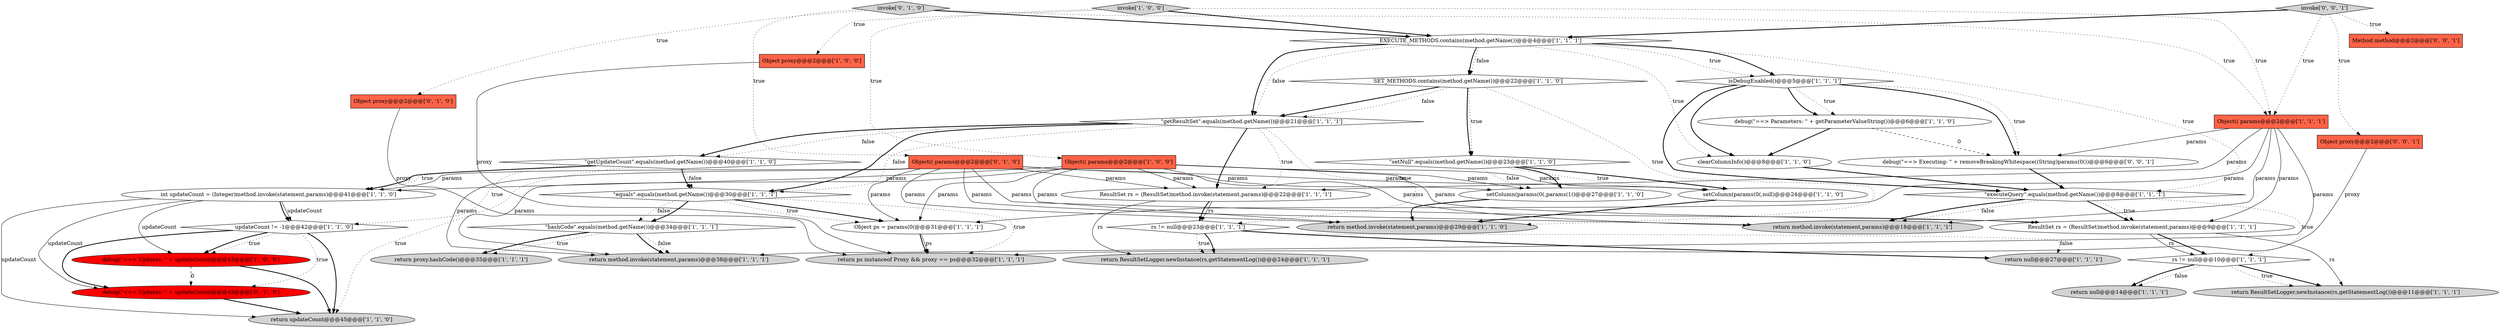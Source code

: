 digraph {
6 [style = filled, label = "clearColumnInfo()@@@8@@@['1', '1', '0']", fillcolor = white, shape = ellipse image = "AAA0AAABBB1BBB"];
0 [style = filled, label = "return ResultSetLogger.newInstance(rs,getStatementLog())@@@11@@@['1', '1', '1']", fillcolor = lightgray, shape = ellipse image = "AAA0AAABBB1BBB"];
15 [style = filled, label = "rs != null@@@10@@@['1', '1', '1']", fillcolor = white, shape = diamond image = "AAA0AAABBB1BBB"];
32 [style = filled, label = "return method.invoke(statement,params)@@@18@@@['1', '1', '1']", fillcolor = lightgray, shape = ellipse image = "AAA0AAABBB1BBB"];
23 [style = filled, label = "return method.invoke(statement,params)@@@29@@@['1', '1', '0']", fillcolor = lightgray, shape = ellipse image = "AAA0AAABBB1BBB"];
39 [style = filled, label = "Method method@@@2@@@['0', '0', '1']", fillcolor = tomato, shape = box image = "AAA0AAABBB3BBB"];
17 [style = filled, label = "isDebugEnabled()@@@5@@@['1', '1', '1']", fillcolor = white, shape = diamond image = "AAA0AAABBB1BBB"];
4 [style = filled, label = "Object proxy@@@2@@@['1', '0', '0']", fillcolor = tomato, shape = box image = "AAA0AAABBB1BBB"];
36 [style = filled, label = "Object proxy@@@2@@@['0', '1', '0']", fillcolor = tomato, shape = box image = "AAA0AAABBB2BBB"];
25 [style = filled, label = "return ResultSetLogger.newInstance(rs,getStatementLog())@@@24@@@['1', '1', '1']", fillcolor = lightgray, shape = ellipse image = "AAA0AAABBB1BBB"];
24 [style = filled, label = "\"getResultSet\".equals(method.getName())@@@21@@@['1', '1', '1']", fillcolor = white, shape = diamond image = "AAA0AAABBB1BBB"];
31 [style = filled, label = "EXECUTE_METHODS.contains(method.getName())@@@4@@@['1', '1', '1']", fillcolor = white, shape = diamond image = "AAA0AAABBB1BBB"];
9 [style = filled, label = "setColumn(params(0(,null)@@@24@@@['1', '1', '0']", fillcolor = white, shape = ellipse image = "AAA0AAABBB1BBB"];
2 [style = filled, label = "return ps instanceof Proxy && proxy == ps@@@32@@@['1', '1', '1']", fillcolor = lightgray, shape = ellipse image = "AAA0AAABBB1BBB"];
22 [style = filled, label = "debug(\"==> Parameters: \" + getParameterValueString())@@@6@@@['1', '1', '0']", fillcolor = white, shape = ellipse image = "AAA0AAABBB1BBB"];
7 [style = filled, label = "int updateCount = (Integer)method.invoke(statement,params)@@@41@@@['1', '1', '0']", fillcolor = white, shape = ellipse image = "AAA0AAABBB1BBB"];
5 [style = filled, label = "\"setNull\".equals(method.getName())@@@23@@@['1', '1', '0']", fillcolor = white, shape = diamond image = "AAA0AAABBB1BBB"];
8 [style = filled, label = "\"executeQuery\".equals(method.getName())@@@8@@@['1', '1', '1']", fillcolor = white, shape = diamond image = "AAA0AAABBB1BBB"];
28 [style = filled, label = "setColumn(params(0(,params(1()@@@27@@@['1', '1', '0']", fillcolor = white, shape = ellipse image = "AAA0AAABBB1BBB"];
16 [style = filled, label = "\"equals\".equals(method.getName())@@@30@@@['1', '1', '1']", fillcolor = white, shape = diamond image = "AAA0AAABBB1BBB"];
34 [style = filled, label = "Object(( params@@@2@@@['1', '1', '1']", fillcolor = tomato, shape = box image = "AAA0AAABBB1BBB"];
10 [style = filled, label = "return updateCount@@@45@@@['1', '1', '0']", fillcolor = lightgray, shape = ellipse image = "AAA0AAABBB1BBB"];
26 [style = filled, label = "debug(\"==> Updates: \" + updateCount)@@@43@@@['1', '0', '0']", fillcolor = red, shape = ellipse image = "AAA1AAABBB1BBB"];
11 [style = filled, label = "\"getUpdateCount\".equals(method.getName())@@@40@@@['1', '1', '0']", fillcolor = white, shape = diamond image = "AAA0AAABBB1BBB"];
20 [style = filled, label = "Object ps = params(0(@@@31@@@['1', '1', '1']", fillcolor = white, shape = ellipse image = "AAA0AAABBB1BBB"];
27 [style = filled, label = "ResultSet rs = (ResultSet)method.invoke(statement,params)@@@9@@@['1', '1', '1']", fillcolor = white, shape = ellipse image = "AAA0AAABBB1BBB"];
33 [style = filled, label = "Object(( params@@@2@@@['1', '0', '0']", fillcolor = tomato, shape = box image = "AAA0AAABBB1BBB"];
38 [style = filled, label = "debug(\"<== Updates: \" + updateCount)@@@43@@@['0', '1', '0']", fillcolor = red, shape = ellipse image = "AAA1AAABBB2BBB"];
12 [style = filled, label = "rs != null@@@23@@@['1', '1', '1']", fillcolor = white, shape = diamond image = "AAA0AAABBB1BBB"];
29 [style = filled, label = "return method.invoke(statement,params)@@@38@@@['1', '1', '1']", fillcolor = lightgray, shape = ellipse image = "AAA0AAABBB1BBB"];
18 [style = filled, label = "invoke['1', '0', '0']", fillcolor = lightgray, shape = diamond image = "AAA0AAABBB1BBB"];
13 [style = filled, label = "SET_METHODS.contains(method.getName())@@@22@@@['1', '1', '0']", fillcolor = white, shape = diamond image = "AAA0AAABBB1BBB"];
35 [style = filled, label = "invoke['0', '1', '0']", fillcolor = lightgray, shape = diamond image = "AAA0AAABBB2BBB"];
37 [style = filled, label = "Object(( params@@@2@@@['0', '1', '0']", fillcolor = tomato, shape = box image = "AAA0AAABBB2BBB"];
1 [style = filled, label = "updateCount != -1@@@42@@@['1', '1', '0']", fillcolor = white, shape = diamond image = "AAA0AAABBB1BBB"];
19 [style = filled, label = "return null@@@14@@@['1', '1', '1']", fillcolor = lightgray, shape = ellipse image = "AAA0AAABBB1BBB"];
3 [style = filled, label = "\"hashCode\".equals(method.getName())@@@34@@@['1', '1', '1']", fillcolor = white, shape = diamond image = "AAA0AAABBB1BBB"];
40 [style = filled, label = "debug(\"==> Executing: \" + removeBreakingWhitespace((String)params(0())@@@6@@@['0', '0', '1']", fillcolor = white, shape = ellipse image = "AAA0AAABBB3BBB"];
41 [style = filled, label = "Object proxy@@@2@@@['0', '0', '1']", fillcolor = tomato, shape = box image = "AAA0AAABBB3BBB"];
14 [style = filled, label = "ResultSet rs = (ResultSet)method.invoke(statement,params)@@@22@@@['1', '1', '1']", fillcolor = white, shape = ellipse image = "AAA0AAABBB1BBB"];
42 [style = filled, label = "invoke['0', '0', '1']", fillcolor = lightgray, shape = diamond image = "AAA0AAABBB3BBB"];
21 [style = filled, label = "return proxy.hashCode()@@@35@@@['1', '1', '1']", fillcolor = lightgray, shape = ellipse image = "AAA0AAABBB1BBB"];
30 [style = filled, label = "return null@@@27@@@['1', '1', '1']", fillcolor = lightgray, shape = ellipse image = "AAA0AAABBB1BBB"];
7->1 [style = solid, label="updateCount"];
24->12 [style = dotted, label="true"];
37->20 [style = solid, label="params"];
33->9 [style = solid, label="params"];
33->29 [style = solid, label="params"];
5->9 [style = bold, label=""];
26->10 [style = bold, label=""];
26->38 [style = dashed, label="0"];
11->1 [style = dotted, label="true"];
16->20 [style = dotted, label="true"];
13->5 [style = dotted, label="true"];
31->24 [style = dotted, label="false"];
5->28 [style = bold, label=""];
7->26 [style = solid, label="updateCount"];
27->15 [style = bold, label=""];
18->34 [style = dotted, label="true"];
36->2 [style = solid, label="proxy"];
34->40 [style = solid, label="params"];
16->3 [style = dotted, label="false"];
11->16 [style = dotted, label="false"];
33->7 [style = solid, label="params"];
20->2 [style = solid, label="ps"];
24->11 [style = bold, label=""];
15->0 [style = bold, label=""];
4->2 [style = solid, label="proxy"];
15->19 [style = dotted, label="false"];
5->9 [style = dotted, label="true"];
35->37 [style = dotted, label="true"];
24->16 [style = dotted, label="false"];
8->27 [style = bold, label=""];
3->29 [style = dotted, label="false"];
1->38 [style = bold, label=""];
5->28 [style = dotted, label="false"];
11->7 [style = dotted, label="true"];
11->16 [style = bold, label=""];
16->3 [style = bold, label=""];
18->31 [style = bold, label=""];
35->31 [style = bold, label=""];
7->1 [style = bold, label=""];
7->10 [style = solid, label="updateCount"];
11->10 [style = dotted, label="true"];
31->6 [style = dotted, label="true"];
34->20 [style = solid, label="params"];
37->7 [style = solid, label="params"];
42->31 [style = bold, label=""];
12->30 [style = dotted, label="false"];
13->23 [style = dotted, label="true"];
1->26 [style = dotted, label="true"];
33->23 [style = solid, label="params"];
14->25 [style = solid, label="rs"];
31->17 [style = dotted, label="true"];
13->5 [style = bold, label=""];
27->15 [style = solid, label="rs"];
34->29 [style = solid, label="params"];
33->27 [style = solid, label="params"];
16->20 [style = bold, label=""];
34->27 [style = solid, label="params"];
12->25 [style = dotted, label="true"];
3->29 [style = bold, label=""];
22->6 [style = bold, label=""];
42->39 [style = dotted, label="true"];
17->8 [style = bold, label=""];
34->14 [style = solid, label="params"];
34->32 [style = solid, label="params"];
33->14 [style = solid, label="params"];
13->24 [style = bold, label=""];
17->6 [style = bold, label=""];
18->33 [style = dotted, label="true"];
31->13 [style = bold, label=""];
31->24 [style = bold, label=""];
37->28 [style = solid, label="params"];
8->15 [style = dotted, label="true"];
17->40 [style = bold, label=""];
15->19 [style = bold, label=""];
15->0 [style = dotted, label="true"];
37->27 [style = solid, label="params"];
31->8 [style = dotted, label="true"];
42->41 [style = dotted, label="true"];
3->21 [style = dotted, label="true"];
28->23 [style = bold, label=""];
33->28 [style = solid, label="params"];
17->22 [style = dotted, label="true"];
3->21 [style = bold, label=""];
41->2 [style = solid, label="proxy"];
31->17 [style = bold, label=""];
7->38 [style = solid, label="updateCount"];
27->0 [style = solid, label="rs"];
8->32 [style = dotted, label="false"];
1->38 [style = dotted, label="true"];
42->34 [style = dotted, label="true"];
24->11 [style = dotted, label="false"];
16->2 [style = dotted, label="true"];
24->14 [style = dotted, label="true"];
8->32 [style = bold, label=""];
22->40 [style = dashed, label="0"];
38->10 [style = bold, label=""];
35->36 [style = dotted, label="true"];
13->24 [style = dotted, label="false"];
33->32 [style = solid, label="params"];
12->30 [style = bold, label=""];
37->29 [style = solid, label="params"];
17->40 [style = dotted, label="true"];
17->22 [style = bold, label=""];
1->26 [style = bold, label=""];
37->14 [style = solid, label="params"];
24->14 [style = bold, label=""];
20->2 [style = bold, label=""];
9->23 [style = bold, label=""];
24->16 [style = bold, label=""];
37->23 [style = solid, label="params"];
14->12 [style = solid, label="rs"];
31->13 [style = dotted, label="false"];
12->25 [style = bold, label=""];
14->12 [style = bold, label=""];
6->8 [style = bold, label=""];
33->20 [style = solid, label="params"];
35->34 [style = dotted, label="true"];
18->4 [style = dotted, label="true"];
8->27 [style = dotted, label="true"];
37->32 [style = solid, label="params"];
1->10 [style = bold, label=""];
37->9 [style = solid, label="params"];
11->7 [style = bold, label=""];
40->8 [style = bold, label=""];
}
